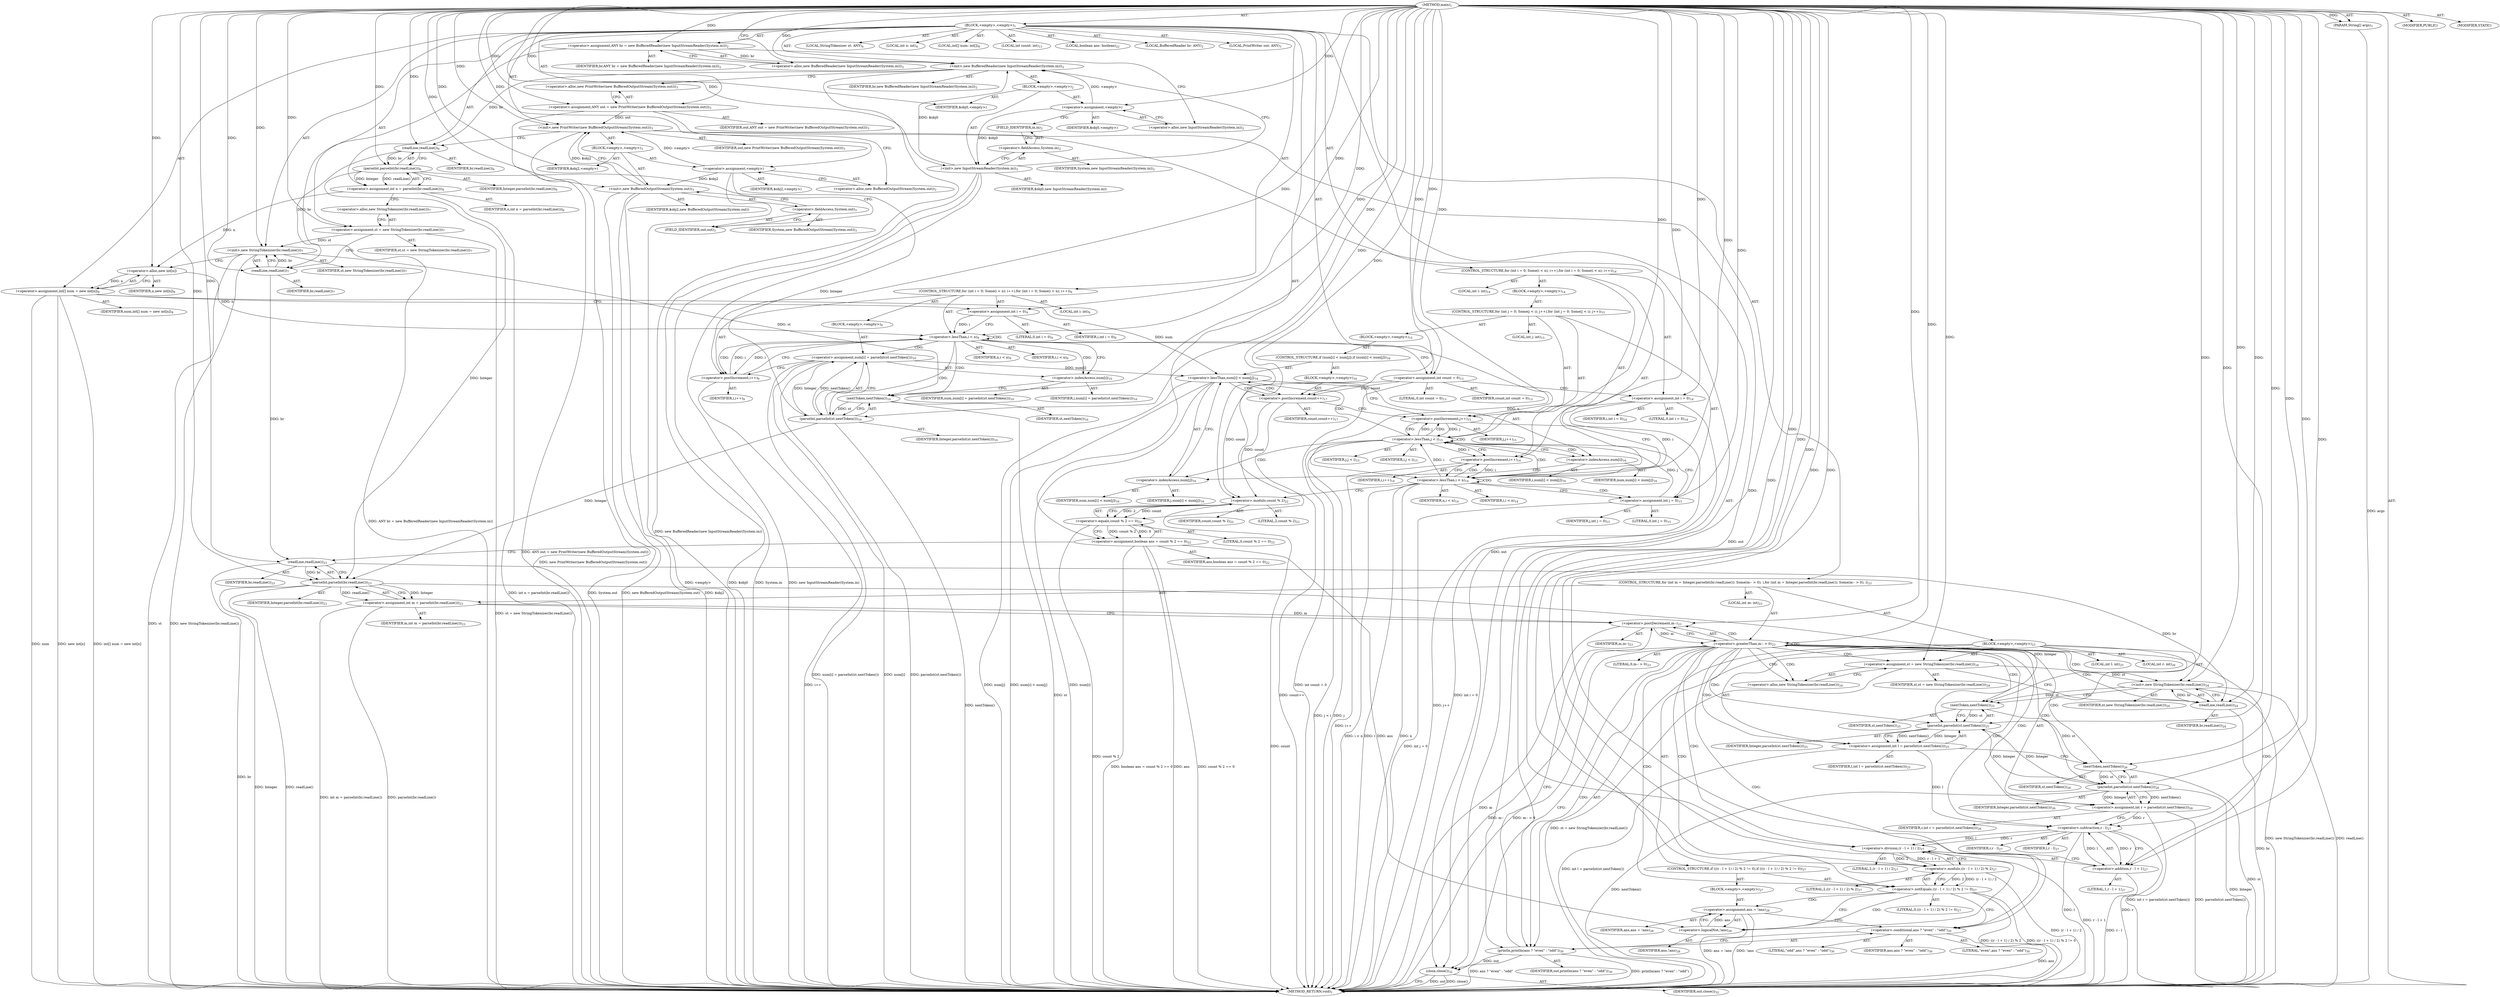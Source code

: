 digraph "main" {  
"24" [label = <(METHOD,main)<SUB>1</SUB>> ]
"25" [label = <(PARAM,String[] args)<SUB>1</SUB>> ]
"26" [label = <(BLOCK,&lt;empty&gt;,&lt;empty&gt;)<SUB>1</SUB>> ]
"4" [label = <(LOCAL,BufferedReader br: ANY)<SUB>2</SUB>> ]
"27" [label = <(&lt;operator&gt;.assignment,ANY br = new BufferedReader(new InputStreamReader(System.in)))<SUB>2</SUB>> ]
"28" [label = <(IDENTIFIER,br,ANY br = new BufferedReader(new InputStreamReader(System.in)))<SUB>2</SUB>> ]
"29" [label = <(&lt;operator&gt;.alloc,new BufferedReader(new InputStreamReader(System.in)))<SUB>2</SUB>> ]
"30" [label = <(&lt;init&gt;,new BufferedReader(new InputStreamReader(System.in)))<SUB>2</SUB>> ]
"3" [label = <(IDENTIFIER,br,new BufferedReader(new InputStreamReader(System.in)))<SUB>2</SUB>> ]
"31" [label = <(BLOCK,&lt;empty&gt;,&lt;empty&gt;)<SUB>2</SUB>> ]
"32" [label = <(&lt;operator&gt;.assignment,&lt;empty&gt;)> ]
"33" [label = <(IDENTIFIER,$obj0,&lt;empty&gt;)> ]
"34" [label = <(&lt;operator&gt;.alloc,new InputStreamReader(System.in))<SUB>2</SUB>> ]
"35" [label = <(&lt;init&gt;,new InputStreamReader(System.in))<SUB>2</SUB>> ]
"36" [label = <(IDENTIFIER,$obj0,new InputStreamReader(System.in))> ]
"37" [label = <(&lt;operator&gt;.fieldAccess,System.in)<SUB>2</SUB>> ]
"38" [label = <(IDENTIFIER,System,new InputStreamReader(System.in))<SUB>2</SUB>> ]
"39" [label = <(FIELD_IDENTIFIER,in,in)<SUB>2</SUB>> ]
"40" [label = <(IDENTIFIER,$obj0,&lt;empty&gt;)> ]
"6" [label = <(LOCAL,PrintWriter out: ANY)<SUB>3</SUB>> ]
"41" [label = <(&lt;operator&gt;.assignment,ANY out = new PrintWriter(new BufferedOutputStream(System.out)))<SUB>3</SUB>> ]
"42" [label = <(IDENTIFIER,out,ANY out = new PrintWriter(new BufferedOutputStream(System.out)))<SUB>3</SUB>> ]
"43" [label = <(&lt;operator&gt;.alloc,new PrintWriter(new BufferedOutputStream(System.out)))<SUB>3</SUB>> ]
"44" [label = <(&lt;init&gt;,new PrintWriter(new BufferedOutputStream(System.out)))<SUB>3</SUB>> ]
"5" [label = <(IDENTIFIER,out,new PrintWriter(new BufferedOutputStream(System.out)))<SUB>3</SUB>> ]
"45" [label = <(BLOCK,&lt;empty&gt;,&lt;empty&gt;)<SUB>3</SUB>> ]
"46" [label = <(&lt;operator&gt;.assignment,&lt;empty&gt;)> ]
"47" [label = <(IDENTIFIER,$obj2,&lt;empty&gt;)> ]
"48" [label = <(&lt;operator&gt;.alloc,new BufferedOutputStream(System.out))<SUB>3</SUB>> ]
"49" [label = <(&lt;init&gt;,new BufferedOutputStream(System.out))<SUB>3</SUB>> ]
"50" [label = <(IDENTIFIER,$obj2,new BufferedOutputStream(System.out))> ]
"51" [label = <(&lt;operator&gt;.fieldAccess,System.out)<SUB>3</SUB>> ]
"52" [label = <(IDENTIFIER,System,new BufferedOutputStream(System.out))<SUB>3</SUB>> ]
"53" [label = <(FIELD_IDENTIFIER,out,out)<SUB>3</SUB>> ]
"54" [label = <(IDENTIFIER,$obj2,&lt;empty&gt;)> ]
"8" [label = <(LOCAL,StringTokenizer st: ANY)<SUB>4</SUB>> ]
"55" [label = <(LOCAL,int n: int)<SUB>6</SUB>> ]
"56" [label = <(&lt;operator&gt;.assignment,int n = parseInt(br.readLine()))<SUB>6</SUB>> ]
"57" [label = <(IDENTIFIER,n,int n = parseInt(br.readLine()))<SUB>6</SUB>> ]
"58" [label = <(parseInt,parseInt(br.readLine()))<SUB>6</SUB>> ]
"59" [label = <(IDENTIFIER,Integer,parseInt(br.readLine()))<SUB>6</SUB>> ]
"60" [label = <(readLine,readLine())<SUB>6</SUB>> ]
"61" [label = <(IDENTIFIER,br,readLine())<SUB>6</SUB>> ]
"62" [label = <(&lt;operator&gt;.assignment,st = new StringTokenizer(br.readLine()))<SUB>7</SUB>> ]
"63" [label = <(IDENTIFIER,st,st = new StringTokenizer(br.readLine()))<SUB>7</SUB>> ]
"64" [label = <(&lt;operator&gt;.alloc,new StringTokenizer(br.readLine()))<SUB>7</SUB>> ]
"65" [label = <(&lt;init&gt;,new StringTokenizer(br.readLine()))<SUB>7</SUB>> ]
"7" [label = <(IDENTIFIER,st,new StringTokenizer(br.readLine()))<SUB>7</SUB>> ]
"66" [label = <(readLine,readLine())<SUB>7</SUB>> ]
"67" [label = <(IDENTIFIER,br,readLine())<SUB>7</SUB>> ]
"68" [label = <(LOCAL,int[] num: int[])<SUB>8</SUB>> ]
"69" [label = <(&lt;operator&gt;.assignment,int[] num = new int[n])<SUB>8</SUB>> ]
"70" [label = <(IDENTIFIER,num,int[] num = new int[n])<SUB>8</SUB>> ]
"71" [label = <(&lt;operator&gt;.alloc,new int[n])> ]
"72" [label = <(IDENTIFIER,n,new int[n])<SUB>8</SUB>> ]
"73" [label = <(CONTROL_STRUCTURE,for (int i = 0; Some(i &lt; n); i++),for (int i = 0; Some(i &lt; n); i++))<SUB>9</SUB>> ]
"74" [label = <(LOCAL,int i: int)<SUB>9</SUB>> ]
"75" [label = <(&lt;operator&gt;.assignment,int i = 0)<SUB>9</SUB>> ]
"76" [label = <(IDENTIFIER,i,int i = 0)<SUB>9</SUB>> ]
"77" [label = <(LITERAL,0,int i = 0)<SUB>9</SUB>> ]
"78" [label = <(&lt;operator&gt;.lessThan,i &lt; n)<SUB>9</SUB>> ]
"79" [label = <(IDENTIFIER,i,i &lt; n)<SUB>9</SUB>> ]
"80" [label = <(IDENTIFIER,n,i &lt; n)<SUB>9</SUB>> ]
"81" [label = <(&lt;operator&gt;.postIncrement,i++)<SUB>9</SUB>> ]
"82" [label = <(IDENTIFIER,i,i++)<SUB>9</SUB>> ]
"83" [label = <(BLOCK,&lt;empty&gt;,&lt;empty&gt;)<SUB>9</SUB>> ]
"84" [label = <(&lt;operator&gt;.assignment,num[i] = parseInt(st.nextToken()))<SUB>10</SUB>> ]
"85" [label = <(&lt;operator&gt;.indexAccess,num[i])<SUB>10</SUB>> ]
"86" [label = <(IDENTIFIER,num,num[i] = parseInt(st.nextToken()))<SUB>10</SUB>> ]
"87" [label = <(IDENTIFIER,i,num[i] = parseInt(st.nextToken()))<SUB>10</SUB>> ]
"88" [label = <(parseInt,parseInt(st.nextToken()))<SUB>10</SUB>> ]
"89" [label = <(IDENTIFIER,Integer,parseInt(st.nextToken()))<SUB>10</SUB>> ]
"90" [label = <(nextToken,nextToken())<SUB>10</SUB>> ]
"91" [label = <(IDENTIFIER,st,nextToken())<SUB>10</SUB>> ]
"92" [label = <(LOCAL,int count: int)<SUB>13</SUB>> ]
"93" [label = <(&lt;operator&gt;.assignment,int count = 0)<SUB>13</SUB>> ]
"94" [label = <(IDENTIFIER,count,int count = 0)<SUB>13</SUB>> ]
"95" [label = <(LITERAL,0,int count = 0)<SUB>13</SUB>> ]
"96" [label = <(CONTROL_STRUCTURE,for (int i = 0; Some(i &lt; n); i++),for (int i = 0; Some(i &lt; n); i++))<SUB>14</SUB>> ]
"97" [label = <(LOCAL,int i: int)<SUB>14</SUB>> ]
"98" [label = <(&lt;operator&gt;.assignment,int i = 0)<SUB>14</SUB>> ]
"99" [label = <(IDENTIFIER,i,int i = 0)<SUB>14</SUB>> ]
"100" [label = <(LITERAL,0,int i = 0)<SUB>14</SUB>> ]
"101" [label = <(&lt;operator&gt;.lessThan,i &lt; n)<SUB>14</SUB>> ]
"102" [label = <(IDENTIFIER,i,i &lt; n)<SUB>14</SUB>> ]
"103" [label = <(IDENTIFIER,n,i &lt; n)<SUB>14</SUB>> ]
"104" [label = <(&lt;operator&gt;.postIncrement,i++)<SUB>14</SUB>> ]
"105" [label = <(IDENTIFIER,i,i++)<SUB>14</SUB>> ]
"106" [label = <(BLOCK,&lt;empty&gt;,&lt;empty&gt;)<SUB>14</SUB>> ]
"107" [label = <(CONTROL_STRUCTURE,for (int j = 0; Some(j &lt; i); j++),for (int j = 0; Some(j &lt; i); j++))<SUB>15</SUB>> ]
"108" [label = <(LOCAL,int j: int)<SUB>15</SUB>> ]
"109" [label = <(&lt;operator&gt;.assignment,int j = 0)<SUB>15</SUB>> ]
"110" [label = <(IDENTIFIER,j,int j = 0)<SUB>15</SUB>> ]
"111" [label = <(LITERAL,0,int j = 0)<SUB>15</SUB>> ]
"112" [label = <(&lt;operator&gt;.lessThan,j &lt; i)<SUB>15</SUB>> ]
"113" [label = <(IDENTIFIER,j,j &lt; i)<SUB>15</SUB>> ]
"114" [label = <(IDENTIFIER,i,j &lt; i)<SUB>15</SUB>> ]
"115" [label = <(&lt;operator&gt;.postIncrement,j++)<SUB>15</SUB>> ]
"116" [label = <(IDENTIFIER,j,j++)<SUB>15</SUB>> ]
"117" [label = <(BLOCK,&lt;empty&gt;,&lt;empty&gt;)<SUB>15</SUB>> ]
"118" [label = <(CONTROL_STRUCTURE,if (num[i] &lt; num[j]),if (num[i] &lt; num[j]))<SUB>16</SUB>> ]
"119" [label = <(&lt;operator&gt;.lessThan,num[i] &lt; num[j])<SUB>16</SUB>> ]
"120" [label = <(&lt;operator&gt;.indexAccess,num[i])<SUB>16</SUB>> ]
"121" [label = <(IDENTIFIER,num,num[i] &lt; num[j])<SUB>16</SUB>> ]
"122" [label = <(IDENTIFIER,i,num[i] &lt; num[j])<SUB>16</SUB>> ]
"123" [label = <(&lt;operator&gt;.indexAccess,num[j])<SUB>16</SUB>> ]
"124" [label = <(IDENTIFIER,num,num[i] &lt; num[j])<SUB>16</SUB>> ]
"125" [label = <(IDENTIFIER,j,num[i] &lt; num[j])<SUB>16</SUB>> ]
"126" [label = <(BLOCK,&lt;empty&gt;,&lt;empty&gt;)<SUB>16</SUB>> ]
"127" [label = <(&lt;operator&gt;.postIncrement,count++)<SUB>17</SUB>> ]
"128" [label = <(IDENTIFIER,count,count++)<SUB>17</SUB>> ]
"129" [label = <(LOCAL,boolean ans: boolean)<SUB>22</SUB>> ]
"130" [label = <(&lt;operator&gt;.assignment,boolean ans = count % 2 == 0)<SUB>22</SUB>> ]
"131" [label = <(IDENTIFIER,ans,boolean ans = count % 2 == 0)<SUB>22</SUB>> ]
"132" [label = <(&lt;operator&gt;.equals,count % 2 == 0)<SUB>22</SUB>> ]
"133" [label = <(&lt;operator&gt;.modulo,count % 2)<SUB>22</SUB>> ]
"134" [label = <(IDENTIFIER,count,count % 2)<SUB>22</SUB>> ]
"135" [label = <(LITERAL,2,count % 2)<SUB>22</SUB>> ]
"136" [label = <(LITERAL,0,count % 2 == 0)<SUB>22</SUB>> ]
"137" [label = <(CONTROL_STRUCTURE,for (int m = Integer.parseInt(br.readLine()); Some(m-- &gt; 0); ),for (int m = Integer.parseInt(br.readLine()); Some(m-- &gt; 0); ))<SUB>23</SUB>> ]
"138" [label = <(LOCAL,int m: int)<SUB>23</SUB>> ]
"139" [label = <(&lt;operator&gt;.assignment,int m = parseInt(br.readLine()))<SUB>23</SUB>> ]
"140" [label = <(IDENTIFIER,m,int m = parseInt(br.readLine()))<SUB>23</SUB>> ]
"141" [label = <(parseInt,parseInt(br.readLine()))<SUB>23</SUB>> ]
"142" [label = <(IDENTIFIER,Integer,parseInt(br.readLine()))<SUB>23</SUB>> ]
"143" [label = <(readLine,readLine())<SUB>23</SUB>> ]
"144" [label = <(IDENTIFIER,br,readLine())<SUB>23</SUB>> ]
"145" [label = <(&lt;operator&gt;.greaterThan,m-- &gt; 0)<SUB>23</SUB>> ]
"146" [label = <(&lt;operator&gt;.postDecrement,m--)<SUB>23</SUB>> ]
"147" [label = <(IDENTIFIER,m,m--)<SUB>23</SUB>> ]
"148" [label = <(LITERAL,0,m-- &gt; 0)<SUB>23</SUB>> ]
"149" [label = <(BLOCK,&lt;empty&gt;,&lt;empty&gt;)<SUB>23</SUB>> ]
"150" [label = <(&lt;operator&gt;.assignment,st = new StringTokenizer(br.readLine()))<SUB>24</SUB>> ]
"151" [label = <(IDENTIFIER,st,st = new StringTokenizer(br.readLine()))<SUB>24</SUB>> ]
"152" [label = <(&lt;operator&gt;.alloc,new StringTokenizer(br.readLine()))<SUB>24</SUB>> ]
"153" [label = <(&lt;init&gt;,new StringTokenizer(br.readLine()))<SUB>24</SUB>> ]
"9" [label = <(IDENTIFIER,st,new StringTokenizer(br.readLine()))<SUB>24</SUB>> ]
"154" [label = <(readLine,readLine())<SUB>24</SUB>> ]
"155" [label = <(IDENTIFIER,br,readLine())<SUB>24</SUB>> ]
"156" [label = <(LOCAL,int l: int)<SUB>25</SUB>> ]
"157" [label = <(&lt;operator&gt;.assignment,int l = parseInt(st.nextToken()))<SUB>25</SUB>> ]
"158" [label = <(IDENTIFIER,l,int l = parseInt(st.nextToken()))<SUB>25</SUB>> ]
"159" [label = <(parseInt,parseInt(st.nextToken()))<SUB>25</SUB>> ]
"160" [label = <(IDENTIFIER,Integer,parseInt(st.nextToken()))<SUB>25</SUB>> ]
"161" [label = <(nextToken,nextToken())<SUB>25</SUB>> ]
"162" [label = <(IDENTIFIER,st,nextToken())<SUB>25</SUB>> ]
"163" [label = <(LOCAL,int r: int)<SUB>26</SUB>> ]
"164" [label = <(&lt;operator&gt;.assignment,int r = parseInt(st.nextToken()))<SUB>26</SUB>> ]
"165" [label = <(IDENTIFIER,r,int r = parseInt(st.nextToken()))<SUB>26</SUB>> ]
"166" [label = <(parseInt,parseInt(st.nextToken()))<SUB>26</SUB>> ]
"167" [label = <(IDENTIFIER,Integer,parseInt(st.nextToken()))<SUB>26</SUB>> ]
"168" [label = <(nextToken,nextToken())<SUB>26</SUB>> ]
"169" [label = <(IDENTIFIER,st,nextToken())<SUB>26</SUB>> ]
"170" [label = <(CONTROL_STRUCTURE,if (((r - l + 1) / 2) % 2 != 0),if (((r - l + 1) / 2) % 2 != 0))<SUB>27</SUB>> ]
"171" [label = <(&lt;operator&gt;.notEquals,((r - l + 1) / 2) % 2 != 0)<SUB>27</SUB>> ]
"172" [label = <(&lt;operator&gt;.modulo,((r - l + 1) / 2) % 2)<SUB>27</SUB>> ]
"173" [label = <(&lt;operator&gt;.division,(r - l + 1) / 2)<SUB>27</SUB>> ]
"174" [label = <(&lt;operator&gt;.addition,r - l + 1)<SUB>27</SUB>> ]
"175" [label = <(&lt;operator&gt;.subtraction,r - l)<SUB>27</SUB>> ]
"176" [label = <(IDENTIFIER,r,r - l)<SUB>27</SUB>> ]
"177" [label = <(IDENTIFIER,l,r - l)<SUB>27</SUB>> ]
"178" [label = <(LITERAL,1,r - l + 1)<SUB>27</SUB>> ]
"179" [label = <(LITERAL,2,(r - l + 1) / 2)<SUB>27</SUB>> ]
"180" [label = <(LITERAL,2,((r - l + 1) / 2) % 2)<SUB>27</SUB>> ]
"181" [label = <(LITERAL,0,((r - l + 1) / 2) % 2 != 0)<SUB>27</SUB>> ]
"182" [label = <(BLOCK,&lt;empty&gt;,&lt;empty&gt;)<SUB>27</SUB>> ]
"183" [label = <(&lt;operator&gt;.assignment,ans = !ans)<SUB>28</SUB>> ]
"184" [label = <(IDENTIFIER,ans,ans = !ans)<SUB>28</SUB>> ]
"185" [label = <(&lt;operator&gt;.logicalNot,!ans)<SUB>28</SUB>> ]
"186" [label = <(IDENTIFIER,ans,!ans)<SUB>28</SUB>> ]
"187" [label = <(println,println(ans ? &quot;even&quot; : &quot;odd&quot;))<SUB>30</SUB>> ]
"188" [label = <(IDENTIFIER,out,println(ans ? &quot;even&quot; : &quot;odd&quot;))<SUB>30</SUB>> ]
"189" [label = <(&lt;operator&gt;.conditional,ans ? &quot;even&quot; : &quot;odd&quot;)<SUB>30</SUB>> ]
"190" [label = <(IDENTIFIER,ans,ans ? &quot;even&quot; : &quot;odd&quot;)<SUB>30</SUB>> ]
"191" [label = <(LITERAL,&quot;even&quot;,ans ? &quot;even&quot; : &quot;odd&quot;)<SUB>30</SUB>> ]
"192" [label = <(LITERAL,&quot;odd&quot;,ans ? &quot;even&quot; : &quot;odd&quot;)<SUB>30</SUB>> ]
"193" [label = <(close,close())<SUB>32</SUB>> ]
"194" [label = <(IDENTIFIER,out,close())<SUB>32</SUB>> ]
"195" [label = <(MODIFIER,PUBLIC)> ]
"196" [label = <(MODIFIER,STATIC)> ]
"197" [label = <(METHOD_RETURN,void)<SUB>1</SUB>> ]
  "24" -> "25"  [ label = "AST: "] 
  "24" -> "26"  [ label = "AST: "] 
  "24" -> "195"  [ label = "AST: "] 
  "24" -> "196"  [ label = "AST: "] 
  "24" -> "197"  [ label = "AST: "] 
  "26" -> "4"  [ label = "AST: "] 
  "26" -> "27"  [ label = "AST: "] 
  "26" -> "30"  [ label = "AST: "] 
  "26" -> "6"  [ label = "AST: "] 
  "26" -> "41"  [ label = "AST: "] 
  "26" -> "44"  [ label = "AST: "] 
  "26" -> "8"  [ label = "AST: "] 
  "26" -> "55"  [ label = "AST: "] 
  "26" -> "56"  [ label = "AST: "] 
  "26" -> "62"  [ label = "AST: "] 
  "26" -> "65"  [ label = "AST: "] 
  "26" -> "68"  [ label = "AST: "] 
  "26" -> "69"  [ label = "AST: "] 
  "26" -> "73"  [ label = "AST: "] 
  "26" -> "92"  [ label = "AST: "] 
  "26" -> "93"  [ label = "AST: "] 
  "26" -> "96"  [ label = "AST: "] 
  "26" -> "129"  [ label = "AST: "] 
  "26" -> "130"  [ label = "AST: "] 
  "26" -> "137"  [ label = "AST: "] 
  "26" -> "193"  [ label = "AST: "] 
  "27" -> "28"  [ label = "AST: "] 
  "27" -> "29"  [ label = "AST: "] 
  "30" -> "3"  [ label = "AST: "] 
  "30" -> "31"  [ label = "AST: "] 
  "31" -> "32"  [ label = "AST: "] 
  "31" -> "35"  [ label = "AST: "] 
  "31" -> "40"  [ label = "AST: "] 
  "32" -> "33"  [ label = "AST: "] 
  "32" -> "34"  [ label = "AST: "] 
  "35" -> "36"  [ label = "AST: "] 
  "35" -> "37"  [ label = "AST: "] 
  "37" -> "38"  [ label = "AST: "] 
  "37" -> "39"  [ label = "AST: "] 
  "41" -> "42"  [ label = "AST: "] 
  "41" -> "43"  [ label = "AST: "] 
  "44" -> "5"  [ label = "AST: "] 
  "44" -> "45"  [ label = "AST: "] 
  "45" -> "46"  [ label = "AST: "] 
  "45" -> "49"  [ label = "AST: "] 
  "45" -> "54"  [ label = "AST: "] 
  "46" -> "47"  [ label = "AST: "] 
  "46" -> "48"  [ label = "AST: "] 
  "49" -> "50"  [ label = "AST: "] 
  "49" -> "51"  [ label = "AST: "] 
  "51" -> "52"  [ label = "AST: "] 
  "51" -> "53"  [ label = "AST: "] 
  "56" -> "57"  [ label = "AST: "] 
  "56" -> "58"  [ label = "AST: "] 
  "58" -> "59"  [ label = "AST: "] 
  "58" -> "60"  [ label = "AST: "] 
  "60" -> "61"  [ label = "AST: "] 
  "62" -> "63"  [ label = "AST: "] 
  "62" -> "64"  [ label = "AST: "] 
  "65" -> "7"  [ label = "AST: "] 
  "65" -> "66"  [ label = "AST: "] 
  "66" -> "67"  [ label = "AST: "] 
  "69" -> "70"  [ label = "AST: "] 
  "69" -> "71"  [ label = "AST: "] 
  "71" -> "72"  [ label = "AST: "] 
  "73" -> "74"  [ label = "AST: "] 
  "73" -> "75"  [ label = "AST: "] 
  "73" -> "78"  [ label = "AST: "] 
  "73" -> "81"  [ label = "AST: "] 
  "73" -> "83"  [ label = "AST: "] 
  "75" -> "76"  [ label = "AST: "] 
  "75" -> "77"  [ label = "AST: "] 
  "78" -> "79"  [ label = "AST: "] 
  "78" -> "80"  [ label = "AST: "] 
  "81" -> "82"  [ label = "AST: "] 
  "83" -> "84"  [ label = "AST: "] 
  "84" -> "85"  [ label = "AST: "] 
  "84" -> "88"  [ label = "AST: "] 
  "85" -> "86"  [ label = "AST: "] 
  "85" -> "87"  [ label = "AST: "] 
  "88" -> "89"  [ label = "AST: "] 
  "88" -> "90"  [ label = "AST: "] 
  "90" -> "91"  [ label = "AST: "] 
  "93" -> "94"  [ label = "AST: "] 
  "93" -> "95"  [ label = "AST: "] 
  "96" -> "97"  [ label = "AST: "] 
  "96" -> "98"  [ label = "AST: "] 
  "96" -> "101"  [ label = "AST: "] 
  "96" -> "104"  [ label = "AST: "] 
  "96" -> "106"  [ label = "AST: "] 
  "98" -> "99"  [ label = "AST: "] 
  "98" -> "100"  [ label = "AST: "] 
  "101" -> "102"  [ label = "AST: "] 
  "101" -> "103"  [ label = "AST: "] 
  "104" -> "105"  [ label = "AST: "] 
  "106" -> "107"  [ label = "AST: "] 
  "107" -> "108"  [ label = "AST: "] 
  "107" -> "109"  [ label = "AST: "] 
  "107" -> "112"  [ label = "AST: "] 
  "107" -> "115"  [ label = "AST: "] 
  "107" -> "117"  [ label = "AST: "] 
  "109" -> "110"  [ label = "AST: "] 
  "109" -> "111"  [ label = "AST: "] 
  "112" -> "113"  [ label = "AST: "] 
  "112" -> "114"  [ label = "AST: "] 
  "115" -> "116"  [ label = "AST: "] 
  "117" -> "118"  [ label = "AST: "] 
  "118" -> "119"  [ label = "AST: "] 
  "118" -> "126"  [ label = "AST: "] 
  "119" -> "120"  [ label = "AST: "] 
  "119" -> "123"  [ label = "AST: "] 
  "120" -> "121"  [ label = "AST: "] 
  "120" -> "122"  [ label = "AST: "] 
  "123" -> "124"  [ label = "AST: "] 
  "123" -> "125"  [ label = "AST: "] 
  "126" -> "127"  [ label = "AST: "] 
  "127" -> "128"  [ label = "AST: "] 
  "130" -> "131"  [ label = "AST: "] 
  "130" -> "132"  [ label = "AST: "] 
  "132" -> "133"  [ label = "AST: "] 
  "132" -> "136"  [ label = "AST: "] 
  "133" -> "134"  [ label = "AST: "] 
  "133" -> "135"  [ label = "AST: "] 
  "137" -> "138"  [ label = "AST: "] 
  "137" -> "139"  [ label = "AST: "] 
  "137" -> "145"  [ label = "AST: "] 
  "137" -> "149"  [ label = "AST: "] 
  "139" -> "140"  [ label = "AST: "] 
  "139" -> "141"  [ label = "AST: "] 
  "141" -> "142"  [ label = "AST: "] 
  "141" -> "143"  [ label = "AST: "] 
  "143" -> "144"  [ label = "AST: "] 
  "145" -> "146"  [ label = "AST: "] 
  "145" -> "148"  [ label = "AST: "] 
  "146" -> "147"  [ label = "AST: "] 
  "149" -> "150"  [ label = "AST: "] 
  "149" -> "153"  [ label = "AST: "] 
  "149" -> "156"  [ label = "AST: "] 
  "149" -> "157"  [ label = "AST: "] 
  "149" -> "163"  [ label = "AST: "] 
  "149" -> "164"  [ label = "AST: "] 
  "149" -> "170"  [ label = "AST: "] 
  "149" -> "187"  [ label = "AST: "] 
  "150" -> "151"  [ label = "AST: "] 
  "150" -> "152"  [ label = "AST: "] 
  "153" -> "9"  [ label = "AST: "] 
  "153" -> "154"  [ label = "AST: "] 
  "154" -> "155"  [ label = "AST: "] 
  "157" -> "158"  [ label = "AST: "] 
  "157" -> "159"  [ label = "AST: "] 
  "159" -> "160"  [ label = "AST: "] 
  "159" -> "161"  [ label = "AST: "] 
  "161" -> "162"  [ label = "AST: "] 
  "164" -> "165"  [ label = "AST: "] 
  "164" -> "166"  [ label = "AST: "] 
  "166" -> "167"  [ label = "AST: "] 
  "166" -> "168"  [ label = "AST: "] 
  "168" -> "169"  [ label = "AST: "] 
  "170" -> "171"  [ label = "AST: "] 
  "170" -> "182"  [ label = "AST: "] 
  "171" -> "172"  [ label = "AST: "] 
  "171" -> "181"  [ label = "AST: "] 
  "172" -> "173"  [ label = "AST: "] 
  "172" -> "180"  [ label = "AST: "] 
  "173" -> "174"  [ label = "AST: "] 
  "173" -> "179"  [ label = "AST: "] 
  "174" -> "175"  [ label = "AST: "] 
  "174" -> "178"  [ label = "AST: "] 
  "175" -> "176"  [ label = "AST: "] 
  "175" -> "177"  [ label = "AST: "] 
  "182" -> "183"  [ label = "AST: "] 
  "183" -> "184"  [ label = "AST: "] 
  "183" -> "185"  [ label = "AST: "] 
  "185" -> "186"  [ label = "AST: "] 
  "187" -> "188"  [ label = "AST: "] 
  "187" -> "189"  [ label = "AST: "] 
  "189" -> "190"  [ label = "AST: "] 
  "189" -> "191"  [ label = "AST: "] 
  "189" -> "192"  [ label = "AST: "] 
  "193" -> "194"  [ label = "AST: "] 
  "27" -> "34"  [ label = "CFG: "] 
  "30" -> "43"  [ label = "CFG: "] 
  "41" -> "48"  [ label = "CFG: "] 
  "44" -> "60"  [ label = "CFG: "] 
  "56" -> "64"  [ label = "CFG: "] 
  "62" -> "66"  [ label = "CFG: "] 
  "65" -> "71"  [ label = "CFG: "] 
  "69" -> "75"  [ label = "CFG: "] 
  "93" -> "98"  [ label = "CFG: "] 
  "130" -> "143"  [ label = "CFG: "] 
  "193" -> "197"  [ label = "CFG: "] 
  "29" -> "27"  [ label = "CFG: "] 
  "43" -> "41"  [ label = "CFG: "] 
  "58" -> "56"  [ label = "CFG: "] 
  "64" -> "62"  [ label = "CFG: "] 
  "66" -> "65"  [ label = "CFG: "] 
  "71" -> "69"  [ label = "CFG: "] 
  "75" -> "78"  [ label = "CFG: "] 
  "78" -> "85"  [ label = "CFG: "] 
  "78" -> "93"  [ label = "CFG: "] 
  "81" -> "78"  [ label = "CFG: "] 
  "98" -> "101"  [ label = "CFG: "] 
  "101" -> "109"  [ label = "CFG: "] 
  "101" -> "133"  [ label = "CFG: "] 
  "104" -> "101"  [ label = "CFG: "] 
  "132" -> "130"  [ label = "CFG: "] 
  "139" -> "146"  [ label = "CFG: "] 
  "145" -> "152"  [ label = "CFG: "] 
  "145" -> "193"  [ label = "CFG: "] 
  "32" -> "39"  [ label = "CFG: "] 
  "35" -> "30"  [ label = "CFG: "] 
  "46" -> "53"  [ label = "CFG: "] 
  "49" -> "44"  [ label = "CFG: "] 
  "60" -> "58"  [ label = "CFG: "] 
  "84" -> "81"  [ label = "CFG: "] 
  "133" -> "132"  [ label = "CFG: "] 
  "141" -> "139"  [ label = "CFG: "] 
  "146" -> "145"  [ label = "CFG: "] 
  "150" -> "154"  [ label = "CFG: "] 
  "153" -> "161"  [ label = "CFG: "] 
  "157" -> "168"  [ label = "CFG: "] 
  "164" -> "175"  [ label = "CFG: "] 
  "187" -> "146"  [ label = "CFG: "] 
  "34" -> "32"  [ label = "CFG: "] 
  "37" -> "35"  [ label = "CFG: "] 
  "48" -> "46"  [ label = "CFG: "] 
  "51" -> "49"  [ label = "CFG: "] 
  "85" -> "90"  [ label = "CFG: "] 
  "88" -> "84"  [ label = "CFG: "] 
  "109" -> "112"  [ label = "CFG: "] 
  "112" -> "120"  [ label = "CFG: "] 
  "112" -> "104"  [ label = "CFG: "] 
  "115" -> "112"  [ label = "CFG: "] 
  "143" -> "141"  [ label = "CFG: "] 
  "152" -> "150"  [ label = "CFG: "] 
  "154" -> "153"  [ label = "CFG: "] 
  "159" -> "157"  [ label = "CFG: "] 
  "166" -> "164"  [ label = "CFG: "] 
  "171" -> "185"  [ label = "CFG: "] 
  "171" -> "189"  [ label = "CFG: "] 
  "189" -> "187"  [ label = "CFG: "] 
  "39" -> "37"  [ label = "CFG: "] 
  "53" -> "51"  [ label = "CFG: "] 
  "90" -> "88"  [ label = "CFG: "] 
  "161" -> "159"  [ label = "CFG: "] 
  "168" -> "166"  [ label = "CFG: "] 
  "172" -> "171"  [ label = "CFG: "] 
  "183" -> "189"  [ label = "CFG: "] 
  "119" -> "127"  [ label = "CFG: "] 
  "119" -> "115"  [ label = "CFG: "] 
  "173" -> "172"  [ label = "CFG: "] 
  "185" -> "183"  [ label = "CFG: "] 
  "120" -> "123"  [ label = "CFG: "] 
  "123" -> "119"  [ label = "CFG: "] 
  "127" -> "115"  [ label = "CFG: "] 
  "174" -> "173"  [ label = "CFG: "] 
  "175" -> "174"  [ label = "CFG: "] 
  "24" -> "29"  [ label = "CFG: "] 
  "25" -> "197"  [ label = "DDG: args"] 
  "27" -> "197"  [ label = "DDG: ANY br = new BufferedReader(new InputStreamReader(System.in))"] 
  "35" -> "197"  [ label = "DDG: $obj0"] 
  "35" -> "197"  [ label = "DDG: System.in"] 
  "35" -> "197"  [ label = "DDG: new InputStreamReader(System.in)"] 
  "30" -> "197"  [ label = "DDG: new BufferedReader(new InputStreamReader(System.in))"] 
  "41" -> "197"  [ label = "DDG: ANY out = new PrintWriter(new BufferedOutputStream(System.out))"] 
  "46" -> "197"  [ label = "DDG: &lt;empty&gt;"] 
  "49" -> "197"  [ label = "DDG: $obj2"] 
  "49" -> "197"  [ label = "DDG: System.out"] 
  "49" -> "197"  [ label = "DDG: new BufferedOutputStream(System.out)"] 
  "44" -> "197"  [ label = "DDG: new PrintWriter(new BufferedOutputStream(System.out))"] 
  "56" -> "197"  [ label = "DDG: int n = parseInt(br.readLine())"] 
  "62" -> "197"  [ label = "DDG: st = new StringTokenizer(br.readLine())"] 
  "65" -> "197"  [ label = "DDG: st"] 
  "65" -> "197"  [ label = "DDG: new StringTokenizer(br.readLine())"] 
  "69" -> "197"  [ label = "DDG: num"] 
  "69" -> "197"  [ label = "DDG: new int[n]"] 
  "69" -> "197"  [ label = "DDG: int[] num = new int[n]"] 
  "93" -> "197"  [ label = "DDG: int count = 0"] 
  "98" -> "197"  [ label = "DDG: int i = 0"] 
  "101" -> "197"  [ label = "DDG: i"] 
  "101" -> "197"  [ label = "DDG: n"] 
  "101" -> "197"  [ label = "DDG: i &lt; n"] 
  "130" -> "197"  [ label = "DDG: ans"] 
  "133" -> "197"  [ label = "DDG: count"] 
  "132" -> "197"  [ label = "DDG: count % 2"] 
  "130" -> "197"  [ label = "DDG: count % 2 == 0"] 
  "130" -> "197"  [ label = "DDG: boolean ans = count % 2 == 0"] 
  "141" -> "197"  [ label = "DDG: Integer"] 
  "143" -> "197"  [ label = "DDG: br"] 
  "141" -> "197"  [ label = "DDG: readLine()"] 
  "139" -> "197"  [ label = "DDG: parseInt(br.readLine())"] 
  "139" -> "197"  [ label = "DDG: int m = parseInt(br.readLine())"] 
  "146" -> "197"  [ label = "DDG: m"] 
  "145" -> "197"  [ label = "DDG: m--"] 
  "145" -> "197"  [ label = "DDG: m-- &gt; 0"] 
  "193" -> "197"  [ label = "DDG: out"] 
  "193" -> "197"  [ label = "DDG: close()"] 
  "150" -> "197"  [ label = "DDG: st = new StringTokenizer(br.readLine())"] 
  "154" -> "197"  [ label = "DDG: br"] 
  "153" -> "197"  [ label = "DDG: readLine()"] 
  "153" -> "197"  [ label = "DDG: new StringTokenizer(br.readLine())"] 
  "157" -> "197"  [ label = "DDG: int l = parseInt(st.nextToken())"] 
  "166" -> "197"  [ label = "DDG: Integer"] 
  "168" -> "197"  [ label = "DDG: st"] 
  "166" -> "197"  [ label = "DDG: nextToken()"] 
  "164" -> "197"  [ label = "DDG: parseInt(st.nextToken())"] 
  "164" -> "197"  [ label = "DDG: int r = parseInt(st.nextToken())"] 
  "175" -> "197"  [ label = "DDG: r"] 
  "175" -> "197"  [ label = "DDG: l"] 
  "174" -> "197"  [ label = "DDG: r - l"] 
  "173" -> "197"  [ label = "DDG: r - l + 1"] 
  "172" -> "197"  [ label = "DDG: (r - l + 1) / 2"] 
  "171" -> "197"  [ label = "DDG: ((r - l + 1) / 2) % 2"] 
  "171" -> "197"  [ label = "DDG: ((r - l + 1) / 2) % 2 != 0"] 
  "183" -> "197"  [ label = "DDG: !ans"] 
  "183" -> "197"  [ label = "DDG: ans = !ans"] 
  "189" -> "197"  [ label = "DDG: ans"] 
  "187" -> "197"  [ label = "DDG: ans ? &quot;even&quot; : &quot;odd&quot;"] 
  "187" -> "197"  [ label = "DDG: println(ans ? &quot;even&quot; : &quot;odd&quot;)"] 
  "109" -> "197"  [ label = "DDG: int j = 0"] 
  "112" -> "197"  [ label = "DDG: j"] 
  "112" -> "197"  [ label = "DDG: j &lt; i"] 
  "104" -> "197"  [ label = "DDG: i++"] 
  "119" -> "197"  [ label = "DDG: num[i]"] 
  "119" -> "197"  [ label = "DDG: num[j]"] 
  "119" -> "197"  [ label = "DDG: num[i] &lt; num[j]"] 
  "127" -> "197"  [ label = "DDG: count++"] 
  "115" -> "197"  [ label = "DDG: j++"] 
  "84" -> "197"  [ label = "DDG: num[i]"] 
  "90" -> "197"  [ label = "DDG: st"] 
  "88" -> "197"  [ label = "DDG: nextToken()"] 
  "84" -> "197"  [ label = "DDG: parseInt(st.nextToken())"] 
  "84" -> "197"  [ label = "DDG: num[i] = parseInt(st.nextToken())"] 
  "81" -> "197"  [ label = "DDG: i++"] 
  "24" -> "25"  [ label = "DDG: "] 
  "24" -> "27"  [ label = "DDG: "] 
  "24" -> "41"  [ label = "DDG: "] 
  "58" -> "56"  [ label = "DDG: Integer"] 
  "58" -> "56"  [ label = "DDG: readLine()"] 
  "24" -> "62"  [ label = "DDG: "] 
  "71" -> "69"  [ label = "DDG: n"] 
  "24" -> "93"  [ label = "DDG: "] 
  "132" -> "130"  [ label = "DDG: count % 2"] 
  "132" -> "130"  [ label = "DDG: 0"] 
  "27" -> "30"  [ label = "DDG: br"] 
  "24" -> "30"  [ label = "DDG: "] 
  "32" -> "30"  [ label = "DDG: &lt;empty&gt;"] 
  "35" -> "30"  [ label = "DDG: $obj0"] 
  "41" -> "44"  [ label = "DDG: out"] 
  "24" -> "44"  [ label = "DDG: "] 
  "46" -> "44"  [ label = "DDG: &lt;empty&gt;"] 
  "49" -> "44"  [ label = "DDG: $obj2"] 
  "62" -> "65"  [ label = "DDG: st"] 
  "24" -> "65"  [ label = "DDG: "] 
  "66" -> "65"  [ label = "DDG: br"] 
  "24" -> "75"  [ label = "DDG: "] 
  "24" -> "98"  [ label = "DDG: "] 
  "141" -> "139"  [ label = "DDG: Integer"] 
  "141" -> "139"  [ label = "DDG: readLine()"] 
  "44" -> "193"  [ label = "DDG: out"] 
  "187" -> "193"  [ label = "DDG: out"] 
  "24" -> "193"  [ label = "DDG: "] 
  "24" -> "32"  [ label = "DDG: "] 
  "24" -> "40"  [ label = "DDG: "] 
  "24" -> "46"  [ label = "DDG: "] 
  "24" -> "54"  [ label = "DDG: "] 
  "24" -> "58"  [ label = "DDG: "] 
  "60" -> "58"  [ label = "DDG: br"] 
  "60" -> "66"  [ label = "DDG: br"] 
  "24" -> "66"  [ label = "DDG: "] 
  "56" -> "71"  [ label = "DDG: n"] 
  "24" -> "71"  [ label = "DDG: "] 
  "75" -> "78"  [ label = "DDG: i"] 
  "81" -> "78"  [ label = "DDG: i"] 
  "24" -> "78"  [ label = "DDG: "] 
  "71" -> "78"  [ label = "DDG: n"] 
  "78" -> "81"  [ label = "DDG: i"] 
  "24" -> "81"  [ label = "DDG: "] 
  "88" -> "84"  [ label = "DDG: Integer"] 
  "88" -> "84"  [ label = "DDG: nextToken()"] 
  "98" -> "101"  [ label = "DDG: i"] 
  "104" -> "101"  [ label = "DDG: i"] 
  "24" -> "101"  [ label = "DDG: "] 
  "78" -> "101"  [ label = "DDG: n"] 
  "112" -> "104"  [ label = "DDG: i"] 
  "24" -> "104"  [ label = "DDG: "] 
  "133" -> "132"  [ label = "DDG: count"] 
  "133" -> "132"  [ label = "DDG: 2"] 
  "24" -> "132"  [ label = "DDG: "] 
  "146" -> "145"  [ label = "DDG: m"] 
  "24" -> "145"  [ label = "DDG: "] 
  "24" -> "150"  [ label = "DDG: "] 
  "159" -> "157"  [ label = "DDG: Integer"] 
  "159" -> "157"  [ label = "DDG: nextToken()"] 
  "166" -> "164"  [ label = "DDG: Integer"] 
  "166" -> "164"  [ label = "DDG: nextToken()"] 
  "32" -> "35"  [ label = "DDG: $obj0"] 
  "24" -> "35"  [ label = "DDG: "] 
  "46" -> "49"  [ label = "DDG: $obj2"] 
  "24" -> "49"  [ label = "DDG: "] 
  "30" -> "60"  [ label = "DDG: br"] 
  "24" -> "60"  [ label = "DDG: "] 
  "24" -> "109"  [ label = "DDG: "] 
  "93" -> "133"  [ label = "DDG: count"] 
  "127" -> "133"  [ label = "DDG: count"] 
  "24" -> "133"  [ label = "DDG: "] 
  "58" -> "141"  [ label = "DDG: Integer"] 
  "88" -> "141"  [ label = "DDG: Integer"] 
  "24" -> "141"  [ label = "DDG: "] 
  "143" -> "141"  [ label = "DDG: br"] 
  "139" -> "146"  [ label = "DDG: m"] 
  "24" -> "146"  [ label = "DDG: "] 
  "150" -> "153"  [ label = "DDG: st"] 
  "24" -> "153"  [ label = "DDG: "] 
  "154" -> "153"  [ label = "DDG: br"] 
  "44" -> "187"  [ label = "DDG: out"] 
  "24" -> "187"  [ label = "DDG: "] 
  "58" -> "88"  [ label = "DDG: Integer"] 
  "24" -> "88"  [ label = "DDG: "] 
  "90" -> "88"  [ label = "DDG: st"] 
  "109" -> "112"  [ label = "DDG: j"] 
  "115" -> "112"  [ label = "DDG: j"] 
  "24" -> "112"  [ label = "DDG: "] 
  "101" -> "112"  [ label = "DDG: i"] 
  "112" -> "115"  [ label = "DDG: j"] 
  "24" -> "115"  [ label = "DDG: "] 
  "66" -> "143"  [ label = "DDG: br"] 
  "24" -> "143"  [ label = "DDG: "] 
  "143" -> "154"  [ label = "DDG: br"] 
  "24" -> "154"  [ label = "DDG: "] 
  "141" -> "159"  [ label = "DDG: Integer"] 
  "166" -> "159"  [ label = "DDG: Integer"] 
  "24" -> "159"  [ label = "DDG: "] 
  "161" -> "159"  [ label = "DDG: st"] 
  "159" -> "166"  [ label = "DDG: Integer"] 
  "24" -> "166"  [ label = "DDG: "] 
  "168" -> "166"  [ label = "DDG: st"] 
  "172" -> "171"  [ label = "DDG: (r - l + 1) / 2"] 
  "172" -> "171"  [ label = "DDG: 2"] 
  "24" -> "171"  [ label = "DDG: "] 
  "185" -> "183"  [ label = "DDG: ans"] 
  "24" -> "189"  [ label = "DDG: "] 
  "65" -> "90"  [ label = "DDG: st"] 
  "24" -> "90"  [ label = "DDG: "] 
  "153" -> "161"  [ label = "DDG: st"] 
  "24" -> "161"  [ label = "DDG: "] 
  "161" -> "168"  [ label = "DDG: st"] 
  "24" -> "168"  [ label = "DDG: "] 
  "173" -> "172"  [ label = "DDG: r - l + 1"] 
  "173" -> "172"  [ label = "DDG: 2"] 
  "24" -> "172"  [ label = "DDG: "] 
  "69" -> "119"  [ label = "DDG: num"] 
  "84" -> "119"  [ label = "DDG: num[i]"] 
  "175" -> "173"  [ label = "DDG: r"] 
  "175" -> "173"  [ label = "DDG: l"] 
  "24" -> "173"  [ label = "DDG: "] 
  "130" -> "185"  [ label = "DDG: ans"] 
  "24" -> "185"  [ label = "DDG: "] 
  "93" -> "127"  [ label = "DDG: count"] 
  "24" -> "127"  [ label = "DDG: "] 
  "175" -> "174"  [ label = "DDG: r"] 
  "175" -> "174"  [ label = "DDG: l"] 
  "24" -> "174"  [ label = "DDG: "] 
  "164" -> "175"  [ label = "DDG: r"] 
  "24" -> "175"  [ label = "DDG: "] 
  "157" -> "175"  [ label = "DDG: l"] 
  "78" -> "81"  [ label = "CDG: "] 
  "78" -> "84"  [ label = "CDG: "] 
  "78" -> "85"  [ label = "CDG: "] 
  "78" -> "90"  [ label = "CDG: "] 
  "78" -> "88"  [ label = "CDG: "] 
  "78" -> "78"  [ label = "CDG: "] 
  "101" -> "104"  [ label = "CDG: "] 
  "101" -> "112"  [ label = "CDG: "] 
  "101" -> "101"  [ label = "CDG: "] 
  "101" -> "109"  [ label = "CDG: "] 
  "145" -> "154"  [ label = "CDG: "] 
  "145" -> "145"  [ label = "CDG: "] 
  "145" -> "146"  [ label = "CDG: "] 
  "145" -> "161"  [ label = "CDG: "] 
  "145" -> "166"  [ label = "CDG: "] 
  "145" -> "150"  [ label = "CDG: "] 
  "145" -> "189"  [ label = "CDG: "] 
  "145" -> "153"  [ label = "CDG: "] 
  "145" -> "168"  [ label = "CDG: "] 
  "145" -> "157"  [ label = "CDG: "] 
  "145" -> "159"  [ label = "CDG: "] 
  "145" -> "187"  [ label = "CDG: "] 
  "145" -> "173"  [ label = "CDG: "] 
  "145" -> "152"  [ label = "CDG: "] 
  "145" -> "174"  [ label = "CDG: "] 
  "145" -> "164"  [ label = "CDG: "] 
  "145" -> "175"  [ label = "CDG: "] 
  "145" -> "171"  [ label = "CDG: "] 
  "145" -> "172"  [ label = "CDG: "] 
  "112" -> "115"  [ label = "CDG: "] 
  "112" -> "120"  [ label = "CDG: "] 
  "112" -> "119"  [ label = "CDG: "] 
  "112" -> "123"  [ label = "CDG: "] 
  "112" -> "112"  [ label = "CDG: "] 
  "171" -> "183"  [ label = "CDG: "] 
  "171" -> "185"  [ label = "CDG: "] 
  "119" -> "127"  [ label = "CDG: "] 
}
